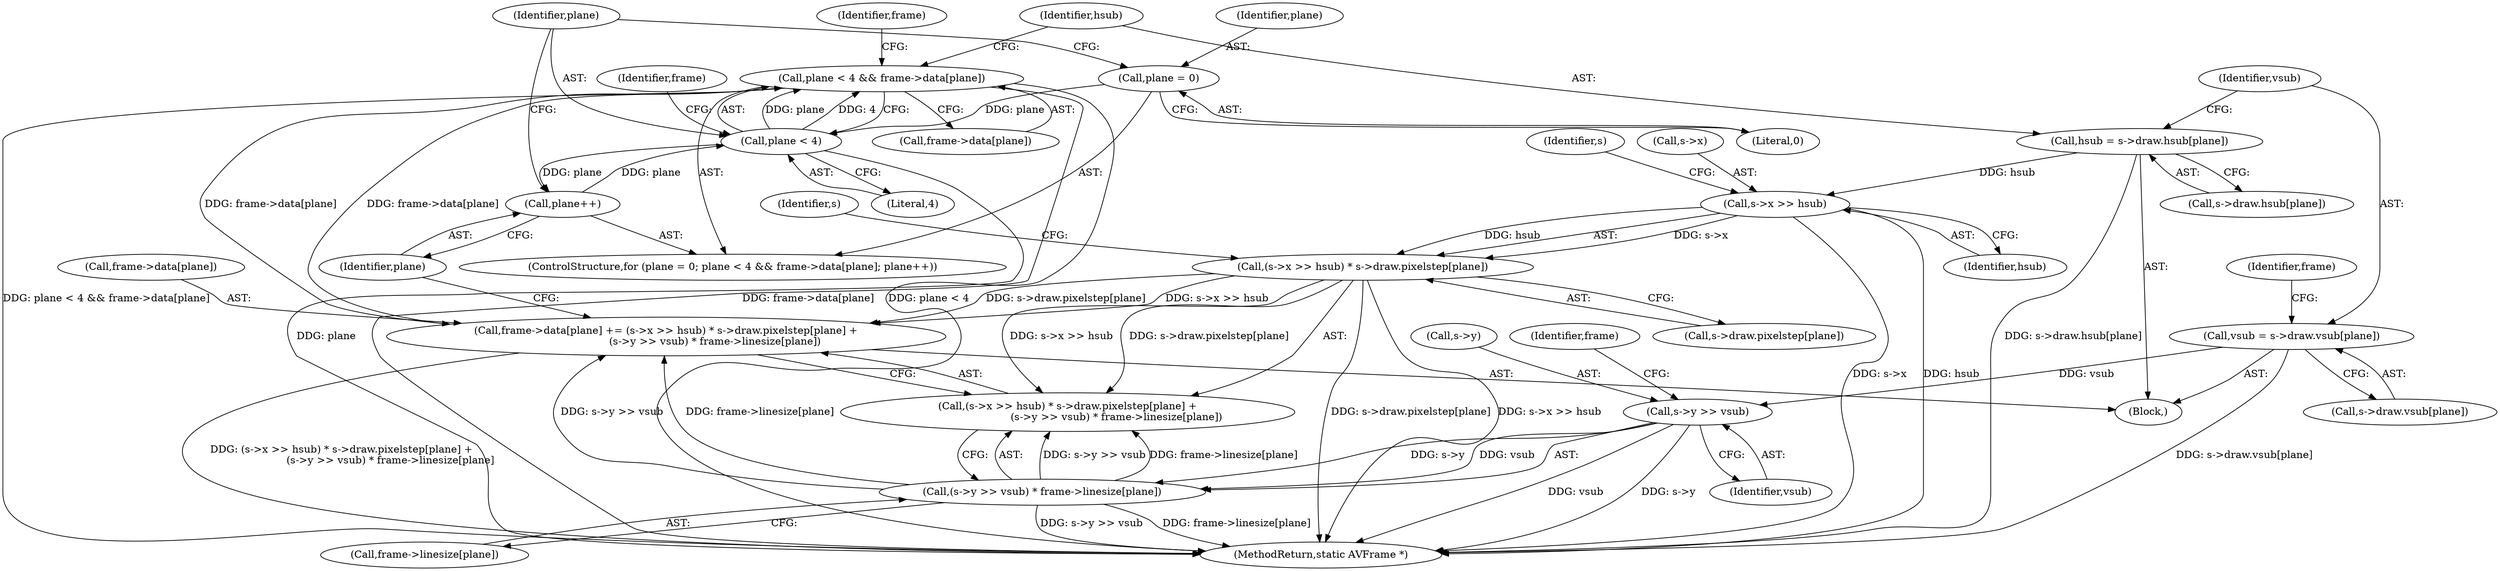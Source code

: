 digraph "1_FFmpeg_e43a0a232dbf6d3c161823c2e07c52e76227a1bc_8@array" {
"1000162" [label="(Call,plane < 4 && frame->data[plane])"];
"1000163" [label="(Call,plane < 4)"];
"1000171" [label="(Call,plane++)"];
"1000159" [label="(Call,plane = 0)"];
"1000194" [label="(Call,frame->data[plane] += (s->x >> hsub) * s->draw.pixelstep[plane] +\n                              (s->y >> vsub) * frame->linesize[plane])"];
"1000201" [label="(Call,(s->x >> hsub) * s->draw.pixelstep[plane])"];
"1000202" [label="(Call,s->x >> hsub)"];
"1000175" [label="(Call,hsub = s->draw.hsub[plane])"];
"1000214" [label="(Call,(s->y >> vsub) * frame->linesize[plane])"];
"1000215" [label="(Call,s->y >> vsub)"];
"1000185" [label="(Call,vsub = s->draw.vsub[plane])"];
"1000162" [label="(Call,plane < 4 && frame->data[plane])"];
"1000165" [label="(Literal,4)"];
"1000197" [label="(Identifier,frame)"];
"1000177" [label="(Call,s->draw.hsub[plane])"];
"1000219" [label="(Identifier,vsub)"];
"1000164" [label="(Identifier,plane)"];
"1000176" [label="(Identifier,hsub)"];
"1000195" [label="(Call,frame->data[plane])"];
"1000227" [label="(MethodReturn,static AVFrame *)"];
"1000200" [label="(Call,(s->x >> hsub) * s->draw.pixelstep[plane] +\n                              (s->y >> vsub) * frame->linesize[plane])"];
"1000222" [label="(Identifier,frame)"];
"1000194" [label="(Call,frame->data[plane] += (s->x >> hsub) * s->draw.pixelstep[plane] +\n                              (s->y >> vsub) * frame->linesize[plane])"];
"1000166" [label="(Call,frame->data[plane])"];
"1000214" [label="(Call,(s->y >> vsub) * frame->linesize[plane])"];
"1000206" [label="(Identifier,hsub)"];
"1000160" [label="(Identifier,plane)"];
"1000187" [label="(Call,s->draw.vsub[plane])"];
"1000173" [label="(Block,)"];
"1000207" [label="(Call,s->draw.pixelstep[plane])"];
"1000158" [label="(ControlStructure,for (plane = 0; plane < 4 && frame->data[plane]; plane++))"];
"1000203" [label="(Call,s->x)"];
"1000186" [label="(Identifier,vsub)"];
"1000226" [label="(Identifier,frame)"];
"1000210" [label="(Identifier,s)"];
"1000171" [label="(Call,plane++)"];
"1000215" [label="(Call,s->y >> vsub)"];
"1000162" [label="(Call,plane < 4 && frame->data[plane])"];
"1000202" [label="(Call,s->x >> hsub)"];
"1000217" [label="(Identifier,s)"];
"1000185" [label="(Call,vsub = s->draw.vsub[plane])"];
"1000216" [label="(Call,s->y)"];
"1000220" [label="(Call,frame->linesize[plane])"];
"1000161" [label="(Literal,0)"];
"1000201" [label="(Call,(s->x >> hsub) * s->draw.pixelstep[plane])"];
"1000175" [label="(Call,hsub = s->draw.hsub[plane])"];
"1000168" [label="(Identifier,frame)"];
"1000159" [label="(Call,plane = 0)"];
"1000172" [label="(Identifier,plane)"];
"1000163" [label="(Call,plane < 4)"];
"1000162" -> "1000158"  [label="AST: "];
"1000162" -> "1000163"  [label="CFG: "];
"1000162" -> "1000166"  [label="CFG: "];
"1000163" -> "1000162"  [label="AST: "];
"1000166" -> "1000162"  [label="AST: "];
"1000176" -> "1000162"  [label="CFG: "];
"1000226" -> "1000162"  [label="CFG: "];
"1000162" -> "1000227"  [label="DDG: frame->data[plane]"];
"1000162" -> "1000227"  [label="DDG: plane < 4"];
"1000162" -> "1000227"  [label="DDG: plane < 4 && frame->data[plane]"];
"1000163" -> "1000162"  [label="DDG: plane"];
"1000163" -> "1000162"  [label="DDG: 4"];
"1000194" -> "1000162"  [label="DDG: frame->data[plane]"];
"1000162" -> "1000194"  [label="DDG: frame->data[plane]"];
"1000163" -> "1000165"  [label="CFG: "];
"1000164" -> "1000163"  [label="AST: "];
"1000165" -> "1000163"  [label="AST: "];
"1000168" -> "1000163"  [label="CFG: "];
"1000163" -> "1000227"  [label="DDG: plane"];
"1000171" -> "1000163"  [label="DDG: plane"];
"1000159" -> "1000163"  [label="DDG: plane"];
"1000163" -> "1000171"  [label="DDG: plane"];
"1000171" -> "1000158"  [label="AST: "];
"1000171" -> "1000172"  [label="CFG: "];
"1000172" -> "1000171"  [label="AST: "];
"1000164" -> "1000171"  [label="CFG: "];
"1000159" -> "1000158"  [label="AST: "];
"1000159" -> "1000161"  [label="CFG: "];
"1000160" -> "1000159"  [label="AST: "];
"1000161" -> "1000159"  [label="AST: "];
"1000164" -> "1000159"  [label="CFG: "];
"1000194" -> "1000173"  [label="AST: "];
"1000194" -> "1000200"  [label="CFG: "];
"1000195" -> "1000194"  [label="AST: "];
"1000200" -> "1000194"  [label="AST: "];
"1000172" -> "1000194"  [label="CFG: "];
"1000194" -> "1000227"  [label="DDG: (s->x >> hsub) * s->draw.pixelstep[plane] +\n                              (s->y >> vsub) * frame->linesize[plane]"];
"1000201" -> "1000194"  [label="DDG: s->x >> hsub"];
"1000201" -> "1000194"  [label="DDG: s->draw.pixelstep[plane]"];
"1000214" -> "1000194"  [label="DDG: s->y >> vsub"];
"1000214" -> "1000194"  [label="DDG: frame->linesize[plane]"];
"1000201" -> "1000200"  [label="AST: "];
"1000201" -> "1000207"  [label="CFG: "];
"1000202" -> "1000201"  [label="AST: "];
"1000207" -> "1000201"  [label="AST: "];
"1000217" -> "1000201"  [label="CFG: "];
"1000201" -> "1000227"  [label="DDG: s->draw.pixelstep[plane]"];
"1000201" -> "1000227"  [label="DDG: s->x >> hsub"];
"1000201" -> "1000200"  [label="DDG: s->x >> hsub"];
"1000201" -> "1000200"  [label="DDG: s->draw.pixelstep[plane]"];
"1000202" -> "1000201"  [label="DDG: s->x"];
"1000202" -> "1000201"  [label="DDG: hsub"];
"1000202" -> "1000206"  [label="CFG: "];
"1000203" -> "1000202"  [label="AST: "];
"1000206" -> "1000202"  [label="AST: "];
"1000210" -> "1000202"  [label="CFG: "];
"1000202" -> "1000227"  [label="DDG: s->x"];
"1000202" -> "1000227"  [label="DDG: hsub"];
"1000175" -> "1000202"  [label="DDG: hsub"];
"1000175" -> "1000173"  [label="AST: "];
"1000175" -> "1000177"  [label="CFG: "];
"1000176" -> "1000175"  [label="AST: "];
"1000177" -> "1000175"  [label="AST: "];
"1000186" -> "1000175"  [label="CFG: "];
"1000175" -> "1000227"  [label="DDG: s->draw.hsub[plane]"];
"1000214" -> "1000200"  [label="AST: "];
"1000214" -> "1000220"  [label="CFG: "];
"1000215" -> "1000214"  [label="AST: "];
"1000220" -> "1000214"  [label="AST: "];
"1000200" -> "1000214"  [label="CFG: "];
"1000214" -> "1000227"  [label="DDG: frame->linesize[plane]"];
"1000214" -> "1000227"  [label="DDG: s->y >> vsub"];
"1000214" -> "1000200"  [label="DDG: s->y >> vsub"];
"1000214" -> "1000200"  [label="DDG: frame->linesize[plane]"];
"1000215" -> "1000214"  [label="DDG: s->y"];
"1000215" -> "1000214"  [label="DDG: vsub"];
"1000215" -> "1000219"  [label="CFG: "];
"1000216" -> "1000215"  [label="AST: "];
"1000219" -> "1000215"  [label="AST: "];
"1000222" -> "1000215"  [label="CFG: "];
"1000215" -> "1000227"  [label="DDG: vsub"];
"1000215" -> "1000227"  [label="DDG: s->y"];
"1000185" -> "1000215"  [label="DDG: vsub"];
"1000185" -> "1000173"  [label="AST: "];
"1000185" -> "1000187"  [label="CFG: "];
"1000186" -> "1000185"  [label="AST: "];
"1000187" -> "1000185"  [label="AST: "];
"1000197" -> "1000185"  [label="CFG: "];
"1000185" -> "1000227"  [label="DDG: s->draw.vsub[plane]"];
}

